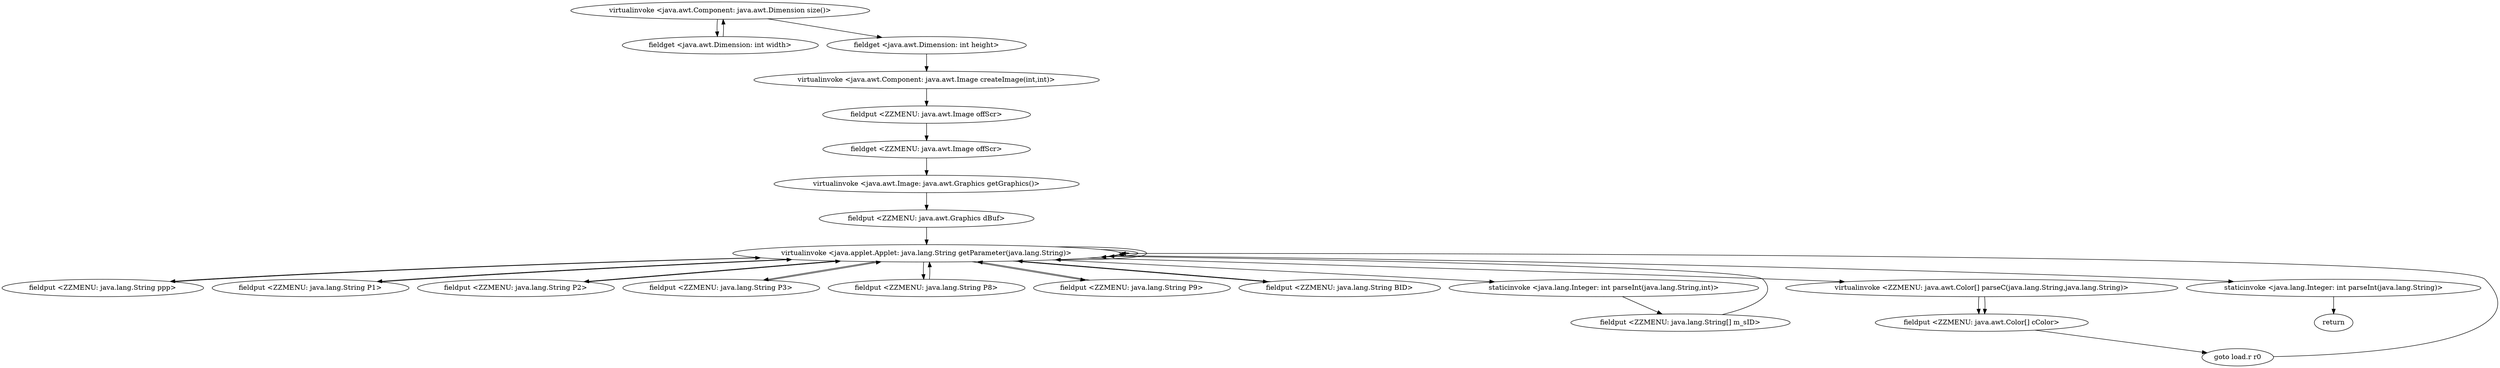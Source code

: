 digraph "" {
"virtualinvoke <java.awt.Component: java.awt.Dimension size()>";
 "virtualinvoke <java.awt.Component: java.awt.Dimension size()>"->"fieldget <java.awt.Dimension: int width>";
 "fieldget <java.awt.Dimension: int width>"->"virtualinvoke <java.awt.Component: java.awt.Dimension size()>";
 "virtualinvoke <java.awt.Component: java.awt.Dimension size()>"->"fieldget <java.awt.Dimension: int height>";
 "fieldget <java.awt.Dimension: int height>"->"virtualinvoke <java.awt.Component: java.awt.Image createImage(int,int)>";
 "virtualinvoke <java.awt.Component: java.awt.Image createImage(int,int)>"->"fieldput <ZZMENU: java.awt.Image offScr>";
 "fieldput <ZZMENU: java.awt.Image offScr>"->"fieldget <ZZMENU: java.awt.Image offScr>";
 "fieldget <ZZMENU: java.awt.Image offScr>"->"virtualinvoke <java.awt.Image: java.awt.Graphics getGraphics()>";
 "virtualinvoke <java.awt.Image: java.awt.Graphics getGraphics()>"->"fieldput <ZZMENU: java.awt.Graphics dBuf>";
 "fieldput <ZZMENU: java.awt.Graphics dBuf>"->"virtualinvoke <java.applet.Applet: java.lang.String getParameter(java.lang.String)>";
 "virtualinvoke <java.applet.Applet: java.lang.String getParameter(java.lang.String)>"->"fieldput <ZZMENU: java.lang.String ppp>";
 "fieldput <ZZMENU: java.lang.String ppp>"->"virtualinvoke <java.applet.Applet: java.lang.String getParameter(java.lang.String)>";
 "virtualinvoke <java.applet.Applet: java.lang.String getParameter(java.lang.String)>"->"fieldput <ZZMENU: java.lang.String P1>";
 "fieldput <ZZMENU: java.lang.String P1>"->"virtualinvoke <java.applet.Applet: java.lang.String getParameter(java.lang.String)>";
 "virtualinvoke <java.applet.Applet: java.lang.String getParameter(java.lang.String)>"->"fieldput <ZZMENU: java.lang.String P2>";
 "fieldput <ZZMENU: java.lang.String P2>"->"virtualinvoke <java.applet.Applet: java.lang.String getParameter(java.lang.String)>";
 "virtualinvoke <java.applet.Applet: java.lang.String getParameter(java.lang.String)>"->"fieldput <ZZMENU: java.lang.String P3>";
 "fieldput <ZZMENU: java.lang.String P3>"->"virtualinvoke <java.applet.Applet: java.lang.String getParameter(java.lang.String)>";
 "virtualinvoke <java.applet.Applet: java.lang.String getParameter(java.lang.String)>"->"fieldput <ZZMENU: java.lang.String P8>";
 "fieldput <ZZMENU: java.lang.String P8>"->"virtualinvoke <java.applet.Applet: java.lang.String getParameter(java.lang.String)>";
 "virtualinvoke <java.applet.Applet: java.lang.String getParameter(java.lang.String)>"->"fieldput <ZZMENU: java.lang.String P9>";
 "fieldput <ZZMENU: java.lang.String P9>"->"virtualinvoke <java.applet.Applet: java.lang.String getParameter(java.lang.String)>";
 "virtualinvoke <java.applet.Applet: java.lang.String getParameter(java.lang.String)>"->"fieldput <ZZMENU: java.lang.String BID>";
 "fieldput <ZZMENU: java.lang.String BID>"->"virtualinvoke <java.applet.Applet: java.lang.String getParameter(java.lang.String)>";
 "virtualinvoke <java.applet.Applet: java.lang.String getParameter(java.lang.String)>"->"staticinvoke <java.lang.Integer: int parseInt(java.lang.String,int)>";
 "staticinvoke <java.lang.Integer: int parseInt(java.lang.String,int)>"->"fieldput <ZZMENU: java.lang.String[] m_sID>";
 "fieldput <ZZMENU: java.lang.String[] m_sID>"->"virtualinvoke <java.applet.Applet: java.lang.String getParameter(java.lang.String)>";
 "virtualinvoke <java.applet.Applet: java.lang.String getParameter(java.lang.String)>"->"virtualinvoke <java.applet.Applet: java.lang.String getParameter(java.lang.String)>";
 "virtualinvoke <java.applet.Applet: java.lang.String getParameter(java.lang.String)>"->"virtualinvoke <java.applet.Applet: java.lang.String getParameter(java.lang.String)>";
 "virtualinvoke <java.applet.Applet: java.lang.String getParameter(java.lang.String)>"->"virtualinvoke <ZZMENU: java.awt.Color[] parseC(java.lang.String,java.lang.String)>";
 "virtualinvoke <ZZMENU: java.awt.Color[] parseC(java.lang.String,java.lang.String)>"->"fieldput <ZZMENU: java.awt.Color[] cColor>";
 "fieldput <ZZMENU: java.awt.Color[] cColor>"->"goto load.r r0";
 "goto load.r r0"->"virtualinvoke <java.applet.Applet: java.lang.String getParameter(java.lang.String)>";
 "virtualinvoke <java.applet.Applet: java.lang.String getParameter(java.lang.String)>"->"virtualinvoke <java.applet.Applet: java.lang.String getParameter(java.lang.String)>";
 "virtualinvoke <java.applet.Applet: java.lang.String getParameter(java.lang.String)>"->"staticinvoke <java.lang.Integer: int parseInt(java.lang.String)>";
 "staticinvoke <java.lang.Integer: int parseInt(java.lang.String)>"->"return";
"virtualinvoke <ZZMENU: java.awt.Color[] parseC(java.lang.String,java.lang.String)>";
 "virtualinvoke <ZZMENU: java.awt.Color[] parseC(java.lang.String,java.lang.String)>"->"fieldput <ZZMENU: java.awt.Color[] cColor>";
}
